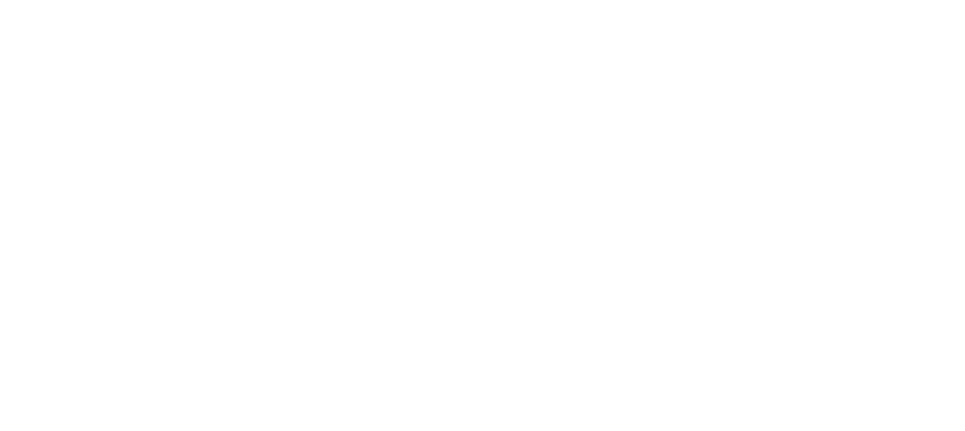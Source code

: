 digraph ResourceState {
    graph [bgcolor=transparent,color=white,fontcolor=white];
    node [style=rounded, shape=box, fixedsize=false,color=white,fontcolor=white];
    edge [color=white,fontcolor=white];

    subgraph cluster0 {
        label = <<u>Initial state</u>>
        homepage1 [label = "Homepage"];
        homepage1 -> homepage1 [label = " GET /"];
        "User list (2 users)" -> "User list (2 users)" [label = " GET /users"];
    }

    subgraph cluster1 {
        label = <<u>New state</u>>;
        "Homepage" -> "Homepage" [label = " GET /"];
        "User list (3 users)" -> "User list (3 users)" [label = " GET /users"];
    }

    "User list (2 users)" -> "User list (3 users)" [label = " POST"]
}
